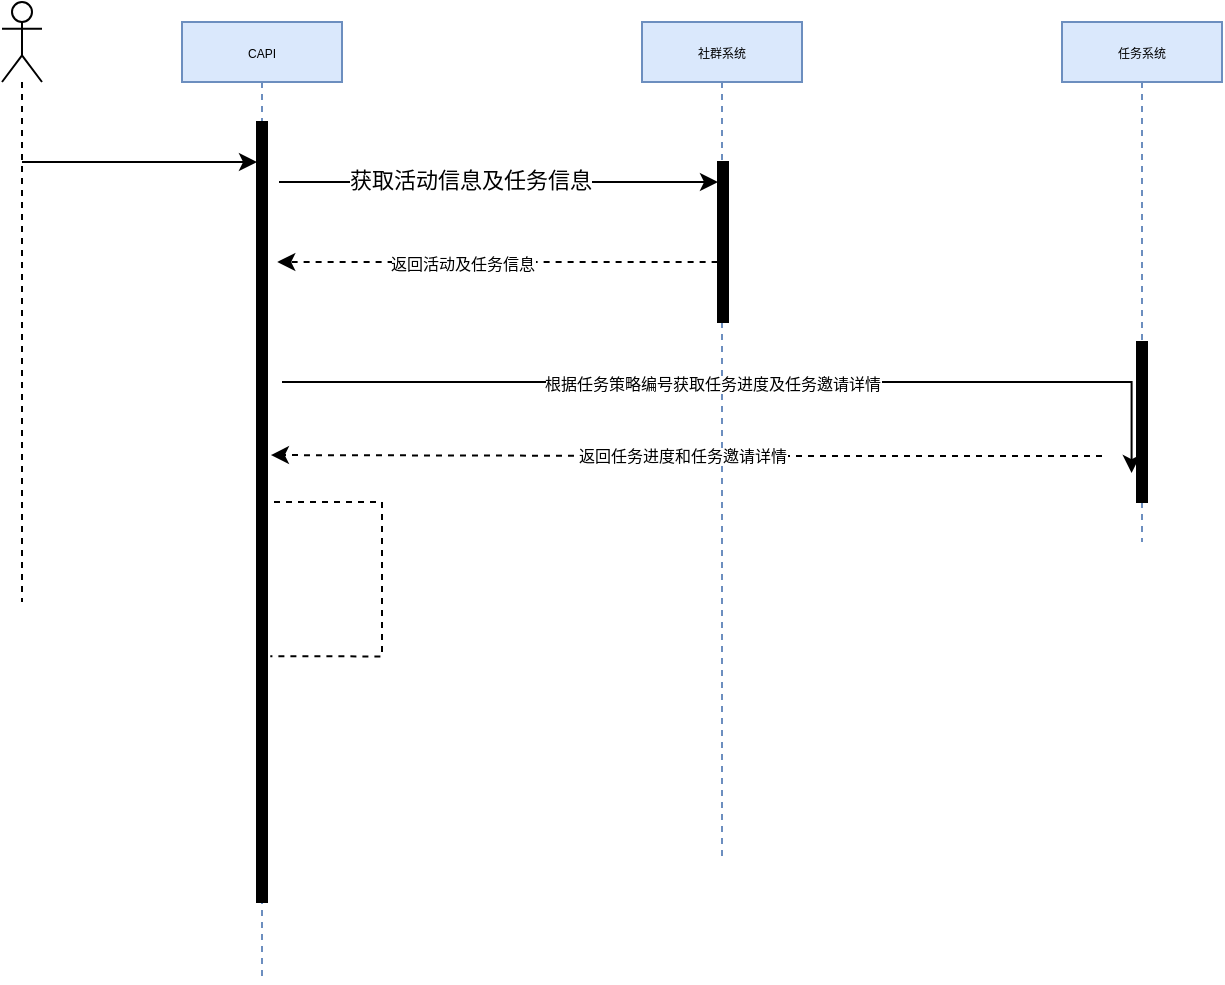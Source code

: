 <mxfile version="20.8.20" type="github">
  <diagram name="第 1 页" id="qlhUh7HrVUXP-Ii_Uvlv">
    <mxGraphModel dx="683" dy="360" grid="1" gridSize="10" guides="1" tooltips="1" connect="1" arrows="1" fold="1" page="1" pageScale="1" pageWidth="827" pageHeight="1169" math="0" shadow="0">
      <root>
        <mxCell id="0" />
        <mxCell id="1" parent="0" />
        <mxCell id="Bw2Q_cXHKGolPMlhN2pN-20" value="" style="edgeStyle=elbowEdgeStyle;rounded=0;orthogonalLoop=1;jettySize=auto;html=1;elbow=vertical;curved=0;fontSize=11;" edge="1" parent="1">
          <mxGeometry relative="1" as="geometry">
            <mxPoint x="238.5" y="130" as="sourcePoint" />
            <mxPoint x="458.0" y="130" as="targetPoint" />
            <Array as="points">
              <mxPoint x="298.5" y="130" />
            </Array>
          </mxGeometry>
        </mxCell>
        <mxCell id="Bw2Q_cXHKGolPMlhN2pN-21" value="获取活动信息及任务信息" style="edgeLabel;html=1;align=center;verticalAlign=middle;resizable=0;points=[];fontSize=11;" vertex="1" connectable="0" parent="Bw2Q_cXHKGolPMlhN2pN-20">
          <mxGeometry x="-0.205" y="1" relative="1" as="geometry">
            <mxPoint x="8" as="offset" />
          </mxGeometry>
        </mxCell>
        <mxCell id="Bw2Q_cXHKGolPMlhN2pN-1" value="&lt;pre style=&quot;border-color: var(--border-color); line-height: 7.2px;&quot;&gt;&lt;font style=&quot;border-color: var(--border-color); font-size: 6px;&quot; face=&quot;Helvetica&quot;&gt;CAPI&lt;/font&gt;&lt;/pre&gt;" style="shape=umlLifeline;perimeter=lifelinePerimeter;whiteSpace=wrap;html=1;container=0;dropTarget=0;collapsible=0;recursiveResize=0;outlineConnect=0;portConstraint=eastwest;newEdgeStyle={&quot;edgeStyle&quot;:&quot;elbowEdgeStyle&quot;,&quot;elbow&quot;:&quot;vertical&quot;,&quot;curved&quot;:0,&quot;rounded&quot;:0};size=30;strokeWidth=1;fillColor=#dae8fc;strokeColor=#6c8ebf;align=center;" vertex="1" parent="1">
          <mxGeometry x="190" y="50" width="80" height="480" as="geometry" />
        </mxCell>
        <mxCell id="Bw2Q_cXHKGolPMlhN2pN-22" style="edgeStyle=elbowEdgeStyle;rounded=0;orthogonalLoop=1;jettySize=auto;html=1;elbow=vertical;curved=0;fontSize=8;dashed=1;" edge="1" parent="1">
          <mxGeometry relative="1" as="geometry">
            <mxPoint x="457.81" y="170" as="sourcePoint" />
            <mxPoint x="237.62" y="170" as="targetPoint" />
            <Array as="points">
              <mxPoint x="458" y="170" />
            </Array>
          </mxGeometry>
        </mxCell>
        <mxCell id="Bw2Q_cXHKGolPMlhN2pN-24" value="返回活动及任务信息" style="edgeLabel;html=1;align=center;verticalAlign=middle;resizable=0;points=[];fontSize=8;" vertex="1" connectable="0" parent="Bw2Q_cXHKGolPMlhN2pN-22">
          <mxGeometry x="0.161" y="1" relative="1" as="geometry">
            <mxPoint as="offset" />
          </mxGeometry>
        </mxCell>
        <mxCell id="Bw2Q_cXHKGolPMlhN2pN-9" value="&lt;pre style=&quot;border-color: var(--border-color); line-height: 7.2px;&quot;&gt;&lt;font style=&quot;border-color: var(--border-color); font-size: 6px;&quot; face=&quot;Helvetica&quot;&gt;社群系统&lt;/font&gt;&lt;/pre&gt;" style="shape=umlLifeline;perimeter=lifelinePerimeter;whiteSpace=wrap;html=1;container=0;dropTarget=0;collapsible=0;recursiveResize=0;outlineConnect=0;portConstraint=eastwest;newEdgeStyle={&quot;edgeStyle&quot;:&quot;elbowEdgeStyle&quot;,&quot;elbow&quot;:&quot;vertical&quot;,&quot;curved&quot;:0,&quot;rounded&quot;:0};size=30;strokeWidth=1;fillColor=#dae8fc;strokeColor=#6c8ebf;align=center;" vertex="1" parent="1">
          <mxGeometry x="420" y="50" width="80" height="420" as="geometry" />
        </mxCell>
        <mxCell id="Bw2Q_cXHKGolPMlhN2pN-10" value="&lt;pre style=&quot;border-color: var(--border-color); line-height: 7.2px;&quot;&gt;&lt;font style=&quot;border-color: var(--border-color); font-size: 6px;&quot; face=&quot;Helvetica&quot;&gt;任务系统&lt;/font&gt;&lt;/pre&gt;" style="shape=umlLifeline;perimeter=lifelinePerimeter;whiteSpace=wrap;html=1;container=0;dropTarget=0;collapsible=0;recursiveResize=0;outlineConnect=0;portConstraint=eastwest;newEdgeStyle={&quot;edgeStyle&quot;:&quot;elbowEdgeStyle&quot;,&quot;elbow&quot;:&quot;vertical&quot;,&quot;curved&quot;:0,&quot;rounded&quot;:0};size=30;strokeWidth=1;fillColor=#dae8fc;strokeColor=#6c8ebf;align=center;" vertex="1" parent="1">
          <mxGeometry x="630" y="50" width="80" height="260" as="geometry" />
        </mxCell>
        <mxCell id="Bw2Q_cXHKGolPMlhN2pN-28" style="edgeStyle=orthogonalEdgeStyle;rounded=0;orthogonalLoop=1;jettySize=auto;html=1;entryX=-0.541;entryY=0.819;entryDx=0;entryDy=0;entryPerimeter=0;fontSize=8;" edge="1" parent="1" target="Bw2Q_cXHKGolPMlhN2pN-25">
          <mxGeometry relative="1" as="geometry">
            <mxPoint x="240" y="230" as="sourcePoint" />
            <Array as="points">
              <mxPoint x="540" y="230" />
              <mxPoint x="540" y="230" />
            </Array>
          </mxGeometry>
        </mxCell>
        <mxCell id="Bw2Q_cXHKGolPMlhN2pN-30" value="根据任务策略编号获取任务进度及任务邀请详情" style="edgeLabel;html=1;align=center;verticalAlign=middle;resizable=0;points=[];fontSize=8;" vertex="1" connectable="0" parent="Bw2Q_cXHKGolPMlhN2pN-28">
          <mxGeometry x="-0.306" y="-1" relative="1" as="geometry">
            <mxPoint x="52" as="offset" />
          </mxGeometry>
        </mxCell>
        <mxCell id="Bw2Q_cXHKGolPMlhN2pN-13" value="" style="html=1;points=[];perimeter=orthogonalPerimeter;fillColor=strokeColor;fontSize=11;" vertex="1" parent="1">
          <mxGeometry x="227.5" y="100" width="5" height="390" as="geometry" />
        </mxCell>
        <mxCell id="Bw2Q_cXHKGolPMlhN2pN-18" value="" style="edgeStyle=elbowEdgeStyle;rounded=0;orthogonalLoop=1;jettySize=auto;html=1;elbow=vertical;curved=0;fontSize=11;" edge="1" parent="1" source="Bw2Q_cXHKGolPMlhN2pN-17" target="Bw2Q_cXHKGolPMlhN2pN-13">
          <mxGeometry relative="1" as="geometry">
            <Array as="points">
              <mxPoint x="180" y="120" />
            </Array>
          </mxGeometry>
        </mxCell>
        <mxCell id="Bw2Q_cXHKGolPMlhN2pN-17" value="" style="shape=umlLifeline;perimeter=lifelinePerimeter;whiteSpace=wrap;html=1;container=0;dropTarget=0;collapsible=0;recursiveResize=0;outlineConnect=0;portConstraint=eastwest;newEdgeStyle={&quot;edgeStyle&quot;:&quot;elbowEdgeStyle&quot;,&quot;elbow&quot;:&quot;vertical&quot;,&quot;curved&quot;:0,&quot;rounded&quot;:0};participant=umlActor;fontSize=11;" vertex="1" parent="1">
          <mxGeometry x="100" y="40" width="20" height="300" as="geometry" />
        </mxCell>
        <mxCell id="Bw2Q_cXHKGolPMlhN2pN-23" value="" style="html=1;points=[];perimeter=orthogonalPerimeter;fillColor=strokeColor;fontSize=8;" vertex="1" parent="1">
          <mxGeometry x="458" y="120" width="5" height="80" as="geometry" />
        </mxCell>
        <mxCell id="Bw2Q_cXHKGolPMlhN2pN-31" style="edgeStyle=orthogonalEdgeStyle;rounded=0;orthogonalLoop=1;jettySize=auto;html=1;fontSize=8;entryX=1.39;entryY=0.427;entryDx=0;entryDy=0;entryPerimeter=0;dashed=1;" edge="1" parent="1" target="Bw2Q_cXHKGolPMlhN2pN-13">
          <mxGeometry relative="1" as="geometry">
            <mxPoint x="650" y="267" as="sourcePoint" />
            <Array as="points">
              <mxPoint x="442" y="267" />
            </Array>
          </mxGeometry>
        </mxCell>
        <mxCell id="Bw2Q_cXHKGolPMlhN2pN-32" value="返回任务进度和任务邀请详情" style="edgeLabel;html=1;align=center;verticalAlign=middle;resizable=0;points=[];fontSize=8;" vertex="1" connectable="0" parent="Bw2Q_cXHKGolPMlhN2pN-31">
          <mxGeometry x="-0.202" relative="1" as="geometry">
            <mxPoint x="-44" as="offset" />
          </mxGeometry>
        </mxCell>
        <mxCell id="Bw2Q_cXHKGolPMlhN2pN-25" value="" style="html=1;points=[];perimeter=orthogonalPerimeter;fillColor=strokeColor;fontSize=8;" vertex="1" parent="1">
          <mxGeometry x="667.5" y="210" width="5" height="80" as="geometry" />
        </mxCell>
        <mxCell id="Bw2Q_cXHKGolPMlhN2pN-35" value="" style="edgeStyle=orthogonalEdgeStyle;rounded=0;orthogonalLoop=1;jettySize=auto;html=1;dashed=1;fontSize=8;entryX=1.329;entryY=0.685;entryDx=0;entryDy=0;entryPerimeter=0;endArrow=none;" edge="1" parent="1" source="Bw2Q_cXHKGolPMlhN2pN-1" target="Bw2Q_cXHKGolPMlhN2pN-13">
          <mxGeometry relative="1" as="geometry">
            <mxPoint x="401.04" y="368.04" as="targetPoint" />
            <mxPoint x="230" y="290" as="sourcePoint" />
            <Array as="points">
              <mxPoint x="290" y="290" />
              <mxPoint x="290" y="367" />
            </Array>
          </mxGeometry>
        </mxCell>
      </root>
    </mxGraphModel>
  </diagram>
</mxfile>
